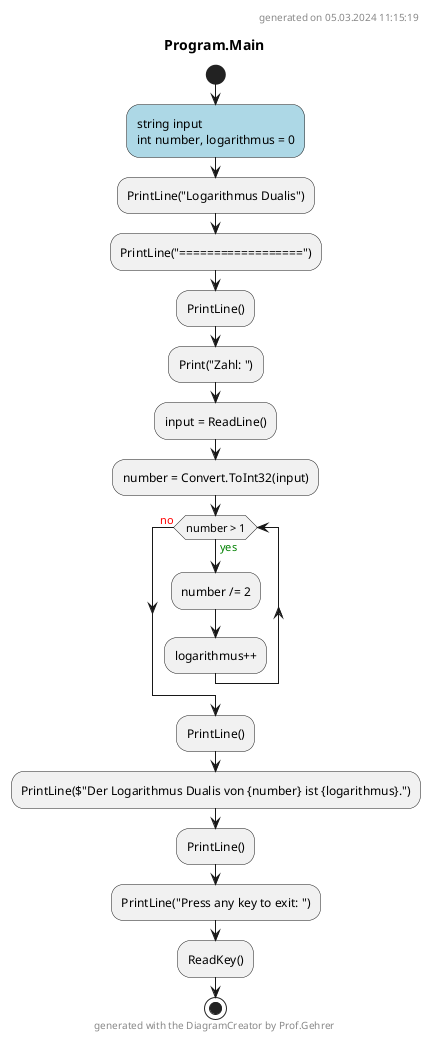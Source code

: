 @startuml Program.Main
header
generated on 05.03.2024 11:15:19
end header
title Program.Main
start
#LightBlue:string input
int number, logarithmus = 0;
:PrintLine("Logarithmus Dualis");
:PrintLine("==================");
:PrintLine();
:Print("Zahl: ");
:input = ReadLine();
:number = Convert.ToInt32(input);
while (number > 1) is (<color:green>yes)
    :number /= 2;
    :logarithmus++;
endwhile (<color:red>no)
:PrintLine();
:PrintLine($"Der Logarithmus Dualis von {number} ist {logarithmus}.");
:PrintLine();
:PrintLine("Press any key to exit: ");
:ReadKey();
footer
generated with the DiagramCreator by Prof.Gehrer
end footer
stop
@enduml
